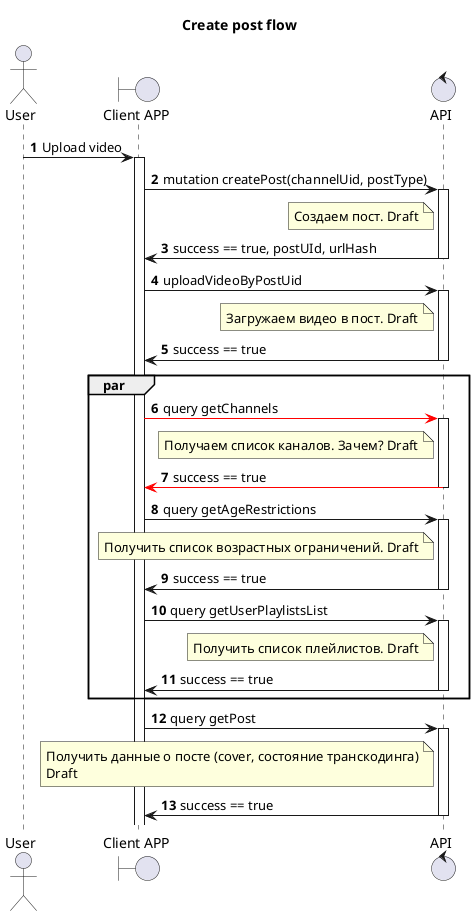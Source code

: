 @startuml
'https://plantuml.com/sequence-diagram

title "Create post flow"
actor User as U
boundary "Client APP" as GUI
control "API" as A

autonumber

U -> GUI: Upload video
activate GUI
GUI -> A: mutation createPost(channelUid, postType)
activate A
note left A
Создаем пост. Draft
end note
A -> GUI: success == true, postUId, urlHash
deactivate A

GUI -> A: uploadVideoByPostUid
activate A
note left A
Загружаем видео в пост. Draft
end note
A -> GUI: success == true
deactivate A

par
GUI -[#Red]> A: query getChannels
activate A
note left A
Получаем список каналов. Зачем? Draft
end note
A -[#Red]> GUI: success == true
deactivate A

GUI -> A: query getAgeRestrictions
activate A
note left A
Получить список возрастных ограничений. Draft
end note
A -> GUI: success == true
deactivate A

GUI -> A: query getUserPlaylistsList
activate A
note left A
Получить список плейлистов. Draft
end note
A -> GUI: success == true
deactivate A

end

GUI -> A: query getPost
activate A
note left A
Получить данные о посте (cover, состояние транскодинга)
Draft
end note
A -> GUI: success == true
deactivate A
@enduml